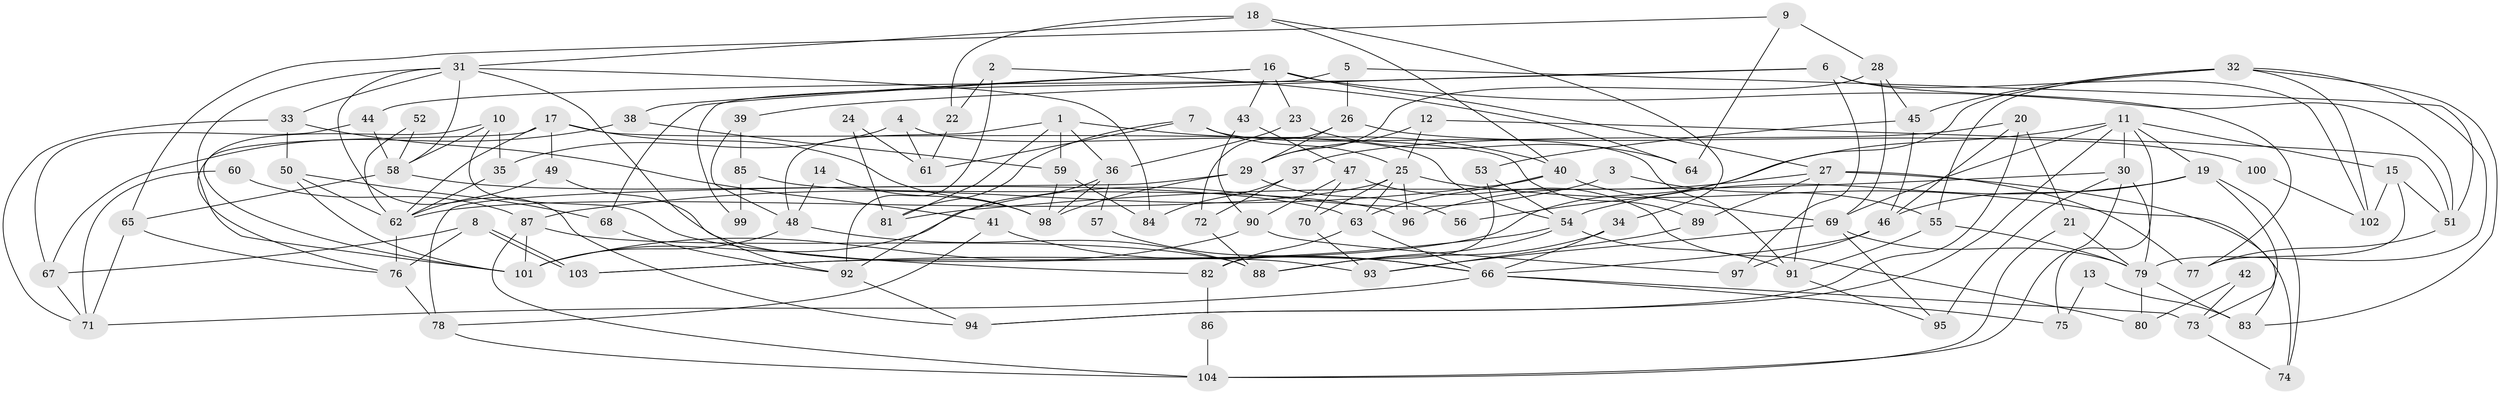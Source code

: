 // Generated by graph-tools (version 1.1) at 2025/51/03/09/25 04:51:45]
// undirected, 104 vertices, 208 edges
graph export_dot {
graph [start="1"]
  node [color=gray90,style=filled];
  1;
  2;
  3;
  4;
  5;
  6;
  7;
  8;
  9;
  10;
  11;
  12;
  13;
  14;
  15;
  16;
  17;
  18;
  19;
  20;
  21;
  22;
  23;
  24;
  25;
  26;
  27;
  28;
  29;
  30;
  31;
  32;
  33;
  34;
  35;
  36;
  37;
  38;
  39;
  40;
  41;
  42;
  43;
  44;
  45;
  46;
  47;
  48;
  49;
  50;
  51;
  52;
  53;
  54;
  55;
  56;
  57;
  58;
  59;
  60;
  61;
  62;
  63;
  64;
  65;
  66;
  67;
  68;
  69;
  70;
  71;
  72;
  73;
  74;
  75;
  76;
  77;
  78;
  79;
  80;
  81;
  82;
  83;
  84;
  85;
  86;
  87;
  88;
  89;
  90;
  91;
  92;
  93;
  94;
  95;
  96;
  97;
  98;
  99;
  100;
  101;
  102;
  103;
  104;
  1 -- 40;
  1 -- 81;
  1 -- 36;
  1 -- 48;
  1 -- 59;
  2 -- 64;
  2 -- 92;
  2 -- 22;
  3 -- 101;
  3 -- 55;
  4 -- 35;
  4 -- 54;
  4 -- 61;
  5 -- 26;
  5 -- 51;
  5 -- 99;
  6 -- 77;
  6 -- 97;
  6 -- 39;
  6 -- 44;
  6 -- 102;
  7 -- 91;
  7 -- 61;
  7 -- 25;
  7 -- 81;
  8 -- 103;
  8 -- 103;
  8 -- 67;
  8 -- 76;
  9 -- 65;
  9 -- 28;
  9 -- 64;
  10 -- 58;
  10 -- 82;
  10 -- 35;
  10 -- 101;
  11 -- 19;
  11 -- 69;
  11 -- 15;
  11 -- 30;
  11 -- 56;
  11 -- 75;
  11 -- 94;
  12 -- 51;
  12 -- 29;
  12 -- 25;
  13 -- 83;
  13 -- 75;
  14 -- 98;
  14 -- 48;
  15 -- 102;
  15 -- 51;
  15 -- 77;
  16 -- 68;
  16 -- 51;
  16 -- 23;
  16 -- 27;
  16 -- 38;
  16 -- 43;
  17 -- 76;
  17 -- 62;
  17 -- 49;
  17 -- 89;
  17 -- 98;
  18 -- 34;
  18 -- 31;
  18 -- 22;
  18 -- 40;
  19 -- 74;
  19 -- 46;
  19 -- 54;
  19 -- 73;
  20 -- 21;
  20 -- 94;
  20 -- 37;
  20 -- 46;
  21 -- 104;
  21 -- 79;
  22 -- 61;
  23 -- 36;
  23 -- 64;
  24 -- 61;
  24 -- 81;
  25 -- 62;
  25 -- 63;
  25 -- 70;
  25 -- 74;
  25 -- 96;
  26 -- 29;
  26 -- 72;
  26 -- 100;
  27 -- 89;
  27 -- 77;
  27 -- 83;
  27 -- 91;
  27 -- 96;
  28 -- 45;
  28 -- 29;
  28 -- 69;
  29 -- 78;
  29 -- 98;
  29 -- 56;
  30 -- 79;
  30 -- 81;
  30 -- 95;
  30 -- 104;
  31 -- 58;
  31 -- 101;
  31 -- 33;
  31 -- 84;
  31 -- 92;
  31 -- 94;
  32 -- 55;
  32 -- 103;
  32 -- 45;
  32 -- 79;
  32 -- 83;
  32 -- 102;
  33 -- 50;
  33 -- 41;
  33 -- 71;
  34 -- 88;
  34 -- 66;
  35 -- 62;
  36 -- 92;
  36 -- 57;
  36 -- 98;
  37 -- 84;
  37 -- 72;
  38 -- 59;
  38 -- 67;
  39 -- 48;
  39 -- 85;
  40 -- 69;
  40 -- 63;
  40 -- 87;
  41 -- 66;
  41 -- 78;
  42 -- 73;
  42 -- 80;
  43 -- 90;
  43 -- 47;
  44 -- 58;
  44 -- 67;
  45 -- 46;
  45 -- 53;
  46 -- 66;
  46 -- 97;
  47 -- 70;
  47 -- 80;
  47 -- 90;
  48 -- 88;
  48 -- 101;
  49 -- 62;
  49 -- 93;
  50 -- 101;
  50 -- 62;
  50 -- 68;
  51 -- 77;
  52 -- 62;
  52 -- 58;
  53 -- 54;
  53 -- 82;
  54 -- 91;
  54 -- 88;
  54 -- 103;
  55 -- 91;
  55 -- 79;
  57 -- 66;
  58 -- 65;
  58 -- 63;
  59 -- 98;
  59 -- 84;
  60 -- 87;
  60 -- 71;
  62 -- 76;
  63 -- 66;
  63 -- 82;
  65 -- 76;
  65 -- 71;
  66 -- 71;
  66 -- 73;
  66 -- 75;
  67 -- 71;
  68 -- 92;
  69 -- 79;
  69 -- 93;
  69 -- 95;
  70 -- 93;
  72 -- 88;
  73 -- 74;
  76 -- 78;
  78 -- 104;
  79 -- 83;
  79 -- 80;
  82 -- 86;
  85 -- 96;
  85 -- 99;
  86 -- 104;
  87 -- 101;
  87 -- 88;
  87 -- 104;
  89 -- 93;
  90 -- 101;
  90 -- 97;
  91 -- 95;
  92 -- 94;
  100 -- 102;
}
